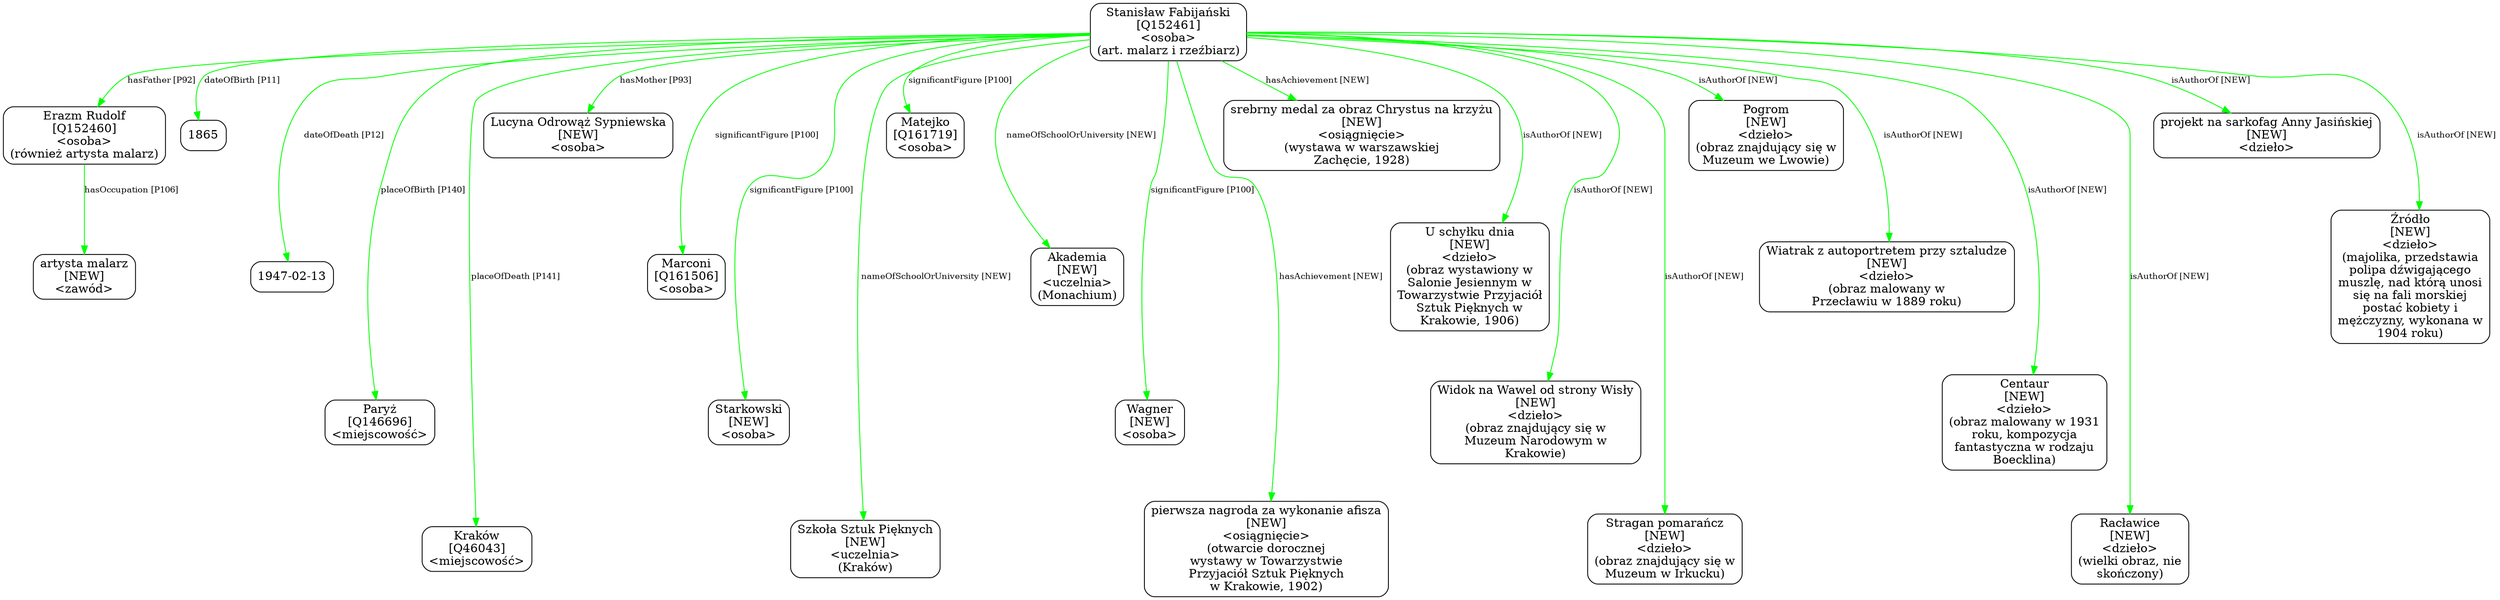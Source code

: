 digraph {
	node [shape=box,
		style=rounded
	];
	edge [fontsize=10];
	"Stanisław Fabijański
[Q152461]
<osoba>
(art. malarz i rzeźbiarz)"	[color=black,
		label="Stanisław Fabijański
[Q152461]
<osoba>
(art. malarz i rzeźbiarz)"];
	"Erazm Rudolf
[Q152460]
<osoba>
(również artysta malarz)"	[color=black,
		label="Erazm Rudolf
[Q152460]
<osoba>
(również artysta malarz)"];
	"Stanisław Fabijański
[Q152461]
<osoba>
(art. malarz i rzeźbiarz)" -> "Erazm Rudolf
[Q152460]
<osoba>
(również artysta malarz)"	[color=green,
		label="hasFather [P92]"];
	"Stanisław Fabijański
[Q152461]
<osoba>
(art. malarz i rzeźbiarz)" -> 1865	[color=green,
		label="dateOfBirth [P11]",
		minlen=1];
	"Stanisław Fabijański
[Q152461]
<osoba>
(art. malarz i rzeźbiarz)" -> "1947-02-13"	[color=green,
		label="dateOfDeath [P12]",
		minlen=2];
	"Stanisław Fabijański
[Q152461]
<osoba>
(art. malarz i rzeźbiarz)" -> "Paryż
[Q146696]
<miejscowość>"	[color=green,
		label="placeOfBirth [P140]",
		minlen=3];
	"Stanisław Fabijański
[Q152461]
<osoba>
(art. malarz i rzeźbiarz)" -> "Kraków
[Q46043]
<miejscowość>"	[color=green,
		label="placeOfDeath [P141]",
		minlen=4];
	"Stanisław Fabijański
[Q152461]
<osoba>
(art. malarz i rzeźbiarz)" -> "Lucyna Odrowąż Sypniewska
[NEW]
<osoba>"	[color=green,
		label="hasMother [P93]",
		minlen=1];
	"Stanisław Fabijański
[Q152461]
<osoba>
(art. malarz i rzeźbiarz)" -> "Marconi
[Q161506]
<osoba>"	[color=green,
		label="significantFigure [P100]",
		minlen=2];
	"Stanisław Fabijański
[Q152461]
<osoba>
(art. malarz i rzeźbiarz)" -> "Starkowski
[NEW]
<osoba>"	[color=green,
		label="significantFigure [P100]",
		minlen=3];
	"Stanisław Fabijański
[Q152461]
<osoba>
(art. malarz i rzeźbiarz)" -> "Szkoła Sztuk Pięknych
[NEW]
<uczelnia>
(Kraków)"	[color=green,
		label="nameOfSchoolOrUniversity [NEW]",
		minlen=4];
	"Stanisław Fabijański
[Q152461]
<osoba>
(art. malarz i rzeźbiarz)" -> "Matejko
[Q161719]
<osoba>"	[color=green,
		label="significantFigure [P100]",
		minlen=1];
	"Stanisław Fabijański
[Q152461]
<osoba>
(art. malarz i rzeźbiarz)" -> "Akademia
[NEW]
<uczelnia>
(Monachium)"	[color=green,
		label="nameOfSchoolOrUniversity [NEW]",
		minlen=2];
	"Stanisław Fabijański
[Q152461]
<osoba>
(art. malarz i rzeźbiarz)" -> "Wagner
[NEW]
<osoba>"	[color=green,
		label="significantFigure [P100]",
		minlen=3];
	"Stanisław Fabijański
[Q152461]
<osoba>
(art. malarz i rzeźbiarz)" -> "pierwsza nagroda za wykonanie afisza
[NEW]
<osiągnięcie>
(otwarcie dorocznej
wystawy w Towarzystwie
Przyjaciół Sztuk Pięknych
\
w Krakowie, 1902)"	[color=green,
		label="hasAchievement [NEW]",
		minlen=4];
	"Stanisław Fabijański
[Q152461]
<osoba>
(art. malarz i rzeźbiarz)" -> "srebrny medal za obraz Chrystus na krzyżu
[NEW]
<osiągnięcie>
(wystawa w warszawskiej
Zachęcie, 1928)"	[color=green,
		label="hasAchievement [NEW]",
		minlen=1];
	"Stanisław Fabijański
[Q152461]
<osoba>
(art. malarz i rzeźbiarz)" -> "U schyłku dnia
[NEW]
<dzieło>
(obraz wystawiony w
Salonie Jesiennym w
Towarzystwie Przyjaciół
Sztuk Pięknych w
Krakowie, 1906)"	[color=green,
		label="isAuthorOf [NEW]",
		minlen=2];
	"Stanisław Fabijański
[Q152461]
<osoba>
(art. malarz i rzeźbiarz)" -> "Widok na Wawel od strony Wisły
[NEW]
<dzieło>
(obraz znajdujący się w
Muzeum Narodowym w
Krakowie)"	[color=green,
		label="isAuthorOf [NEW]",
		minlen=3];
	"Stanisław Fabijański
[Q152461]
<osoba>
(art. malarz i rzeźbiarz)" -> "Stragan pomarańcz
[NEW]
<dzieło>
(obraz znajdujący się w
Muzeum w Irkucku)"	[color=green,
		label="isAuthorOf [NEW]",
		minlen=4];
	"Stanisław Fabijański
[Q152461]
<osoba>
(art. malarz i rzeźbiarz)" -> "Pogrom
[NEW]
<dzieło>
(obraz znajdujący się w
Muzeum we Lwowie)"	[color=green,
		label="isAuthorOf [NEW]",
		minlen=1];
	"Stanisław Fabijański
[Q152461]
<osoba>
(art. malarz i rzeźbiarz)" -> "Wiatrak z autoportretem przy sztaludze
[NEW]
<dzieło>
(obraz malowany w
Przecławiu w 1889 roku)"	[color=green,
		label="isAuthorOf [NEW]",
		minlen=2];
	"Stanisław Fabijański
[Q152461]
<osoba>
(art. malarz i rzeźbiarz)" -> "Centaur
[NEW]
<dzieło>
(obraz malowany w 1931
roku, kompozycja
fantastyczna w rodzaju
Boecklina)"	[color=green,
		label="isAuthorOf [NEW]",
		minlen=3];
	"Stanisław Fabijański
[Q152461]
<osoba>
(art. malarz i rzeźbiarz)" -> "Racławice
[NEW]
<dzieło>
(wielki obraz, nie
skończony)"	[color=green,
		label="isAuthorOf [NEW]",
		minlen=4];
	"Stanisław Fabijański
[Q152461]
<osoba>
(art. malarz i rzeźbiarz)" -> "projekt na sarkofag Anny Jasińskiej
[NEW]
<dzieło>"	[color=green,
		label="isAuthorOf [NEW]",
		minlen=1];
	"Stanisław Fabijański
[Q152461]
<osoba>
(art. malarz i rzeźbiarz)" -> "Źródło
[NEW]
<dzieło>
(majolika, przedstawia
polipa dźwigającego
muszlę, nad którą unosi
się na fali morskiej
postać \
kobiety i
mężczyzny, wykonana w
1904 roku)"	[color=green,
		label="isAuthorOf [NEW]",
		minlen=2];
	"Erazm Rudolf
[Q152460]
<osoba>
(również artysta malarz)" -> "artysta malarz
[NEW]
<zawód>"	[color=green,
		label="hasOccupation [P106]",
		minlen=1];
}
